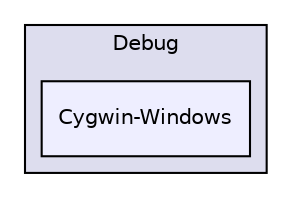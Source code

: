 digraph "build/Debug/Cygwin-Windows" {
  compound=true
  node [ fontsize="10", fontname="Helvetica"];
  edge [ labelfontsize="10", labelfontname="Helvetica"];
  subgraph clusterdir_fd7da27072e1ba382b32f9c507e53144 {
    graph [ bgcolor="#ddddee", pencolor="black", label="Debug" fontname="Helvetica", fontsize="10", URL="dir_fd7da27072e1ba382b32f9c507e53144.html"]
  dir_5aa0f545e3a098f50edcb27c1cb11f25 [shape=box, label="Cygwin-Windows", style="filled", fillcolor="#eeeeff", pencolor="black", URL="dir_5aa0f545e3a098f50edcb27c1cb11f25.html"];
  }
}
